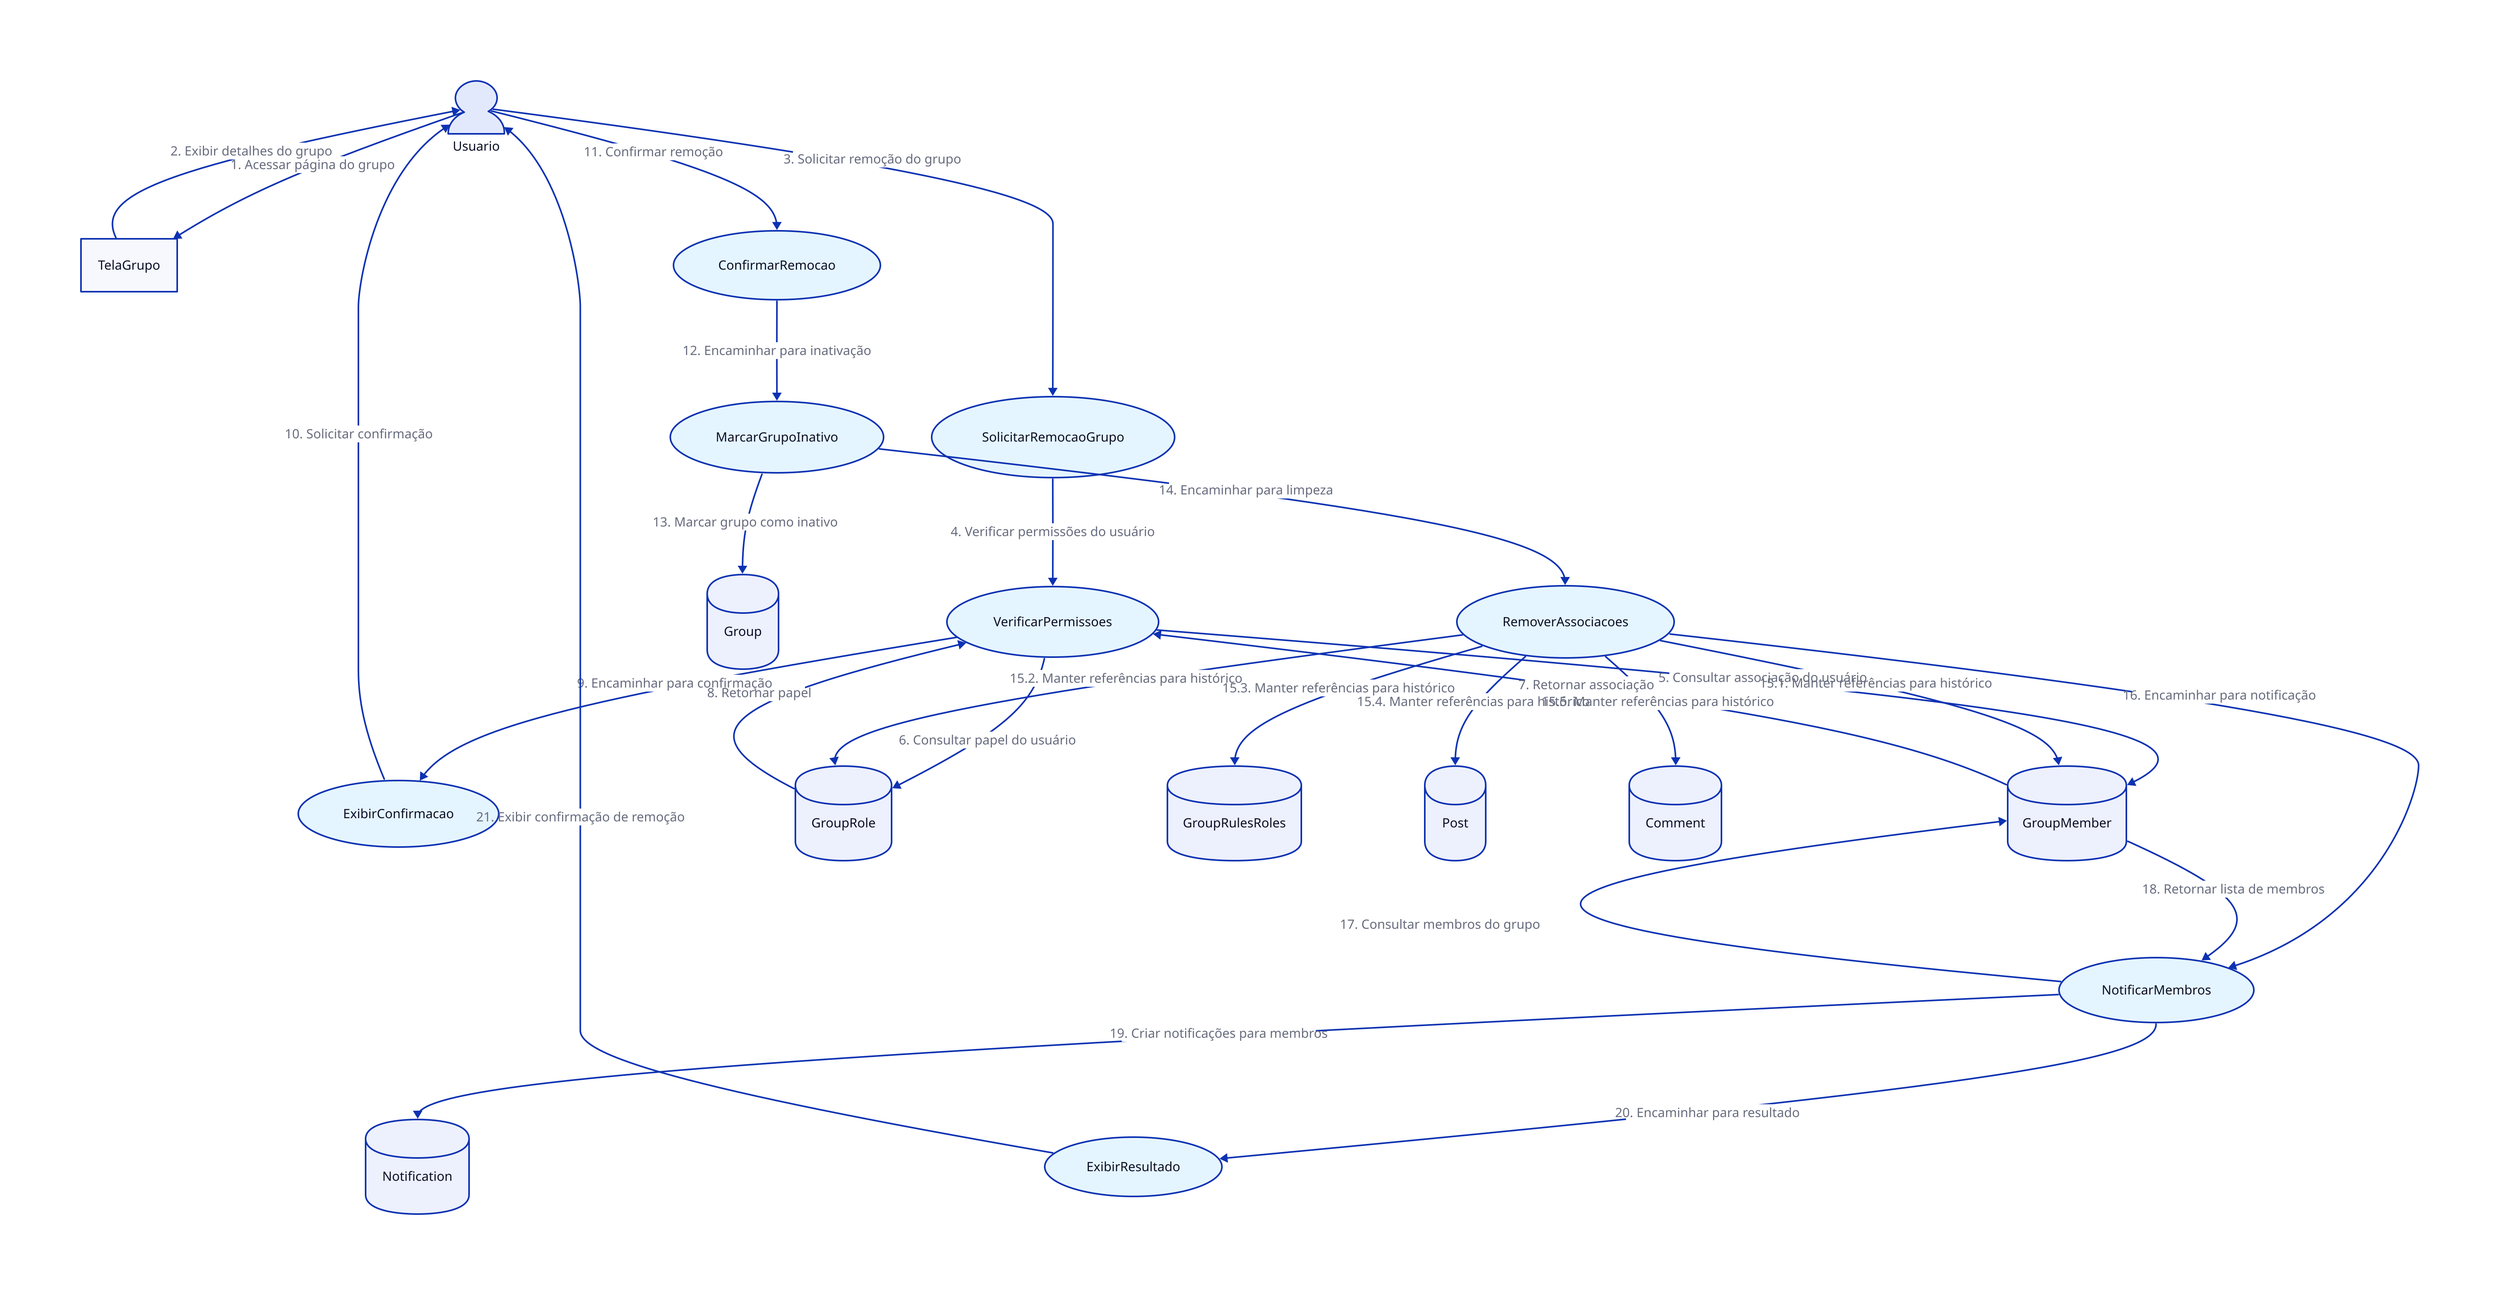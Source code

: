 Usuario: {
  shape: person
}

TelaGrupo: {
  shape: rectangle
}

SolicitarRemocaoGrupo: {
  shape: oval
  style.fill: "#E5F5FF"
}

VerificarPermissoes: {
  shape: oval
  style.fill: "#E5F5FF"
}

ExibirConfirmacao: {
  shape: oval
  style.fill: "#E5F5FF"
}

ConfirmarRemocao: {
  shape: oval
  style.fill: "#E5F5FF"
}

MarcarGrupoInativo: {
  shape: oval
  style.fill: "#E5F5FF"
}

RemoverAssociacoes: {
  shape: oval
  style.fill: "#E5F5FF"
}

NotificarMembros: {
  shape: oval
  style.fill: "#E5F5FF"
}

ExibirResultado: {
  shape: oval
  style.fill: "#E5F5FF"
}

Group: {
  shape: cylinder
}

GroupMember: {
  shape: cylinder
}

GroupRole: {
  shape: cylinder
}

GroupRulesRoles: {
  shape: cylinder
}

Post: {
  shape: cylinder
}

Comment: {
  shape: cylinder
}

Notification: {
  shape: cylinder
}

Usuario -> TelaGrupo: "1. Acessar página do grupo"
TelaGrupo -> Usuario: "2. Exibir detalhes do grupo"
Usuario -> SolicitarRemocaoGrupo: "3. Solicitar remoção do grupo"
SolicitarRemocaoGrupo -> VerificarPermissoes: "4. Verificar permissões do usuário"
VerificarPermissoes -> GroupMember: "5. Consultar associação do usuário"
VerificarPermissoes -> GroupRole: "6. Consultar papel do usuário"
GroupMember -> VerificarPermissoes: "7. Retornar associação"
GroupRole -> VerificarPermissoes: "8. Retornar papel"
VerificarPermissoes -> ExibirConfirmacao: "9. Encaminhar para confirmação"
ExibirConfirmacao -> Usuario: "10. Solicitar confirmação"
Usuario -> ConfirmarRemocao: "11. Confirmar remoção"
ConfirmarRemocao -> MarcarGrupoInativo: "12. Encaminhar para inativação"
MarcarGrupoInativo -> Group: "13. Marcar grupo como inativo"
MarcarGrupoInativo -> RemoverAssociacoes: "14. Encaminhar para limpeza"
RemoverAssociacoes -> GroupMember: "15.1. Manter referências para histórico"
RemoverAssociacoes -> GroupRole: "15.2. Manter referências para histórico"
RemoverAssociacoes -> GroupRulesRoles: "15.3. Manter referências para histórico"
RemoverAssociacoes -> Post: "15.4. Manter referências para histórico"
RemoverAssociacoes -> Comment: "15.5. Manter referências para histórico"
RemoverAssociacoes -> NotificarMembros: "16. Encaminhar para notificação"
NotificarMembros -> GroupMember: "17. Consultar membros do grupo"
GroupMember -> NotificarMembros: "18. Retornar lista de membros"
NotificarMembros -> Notification: "19. Criar notificações para membros"
NotificarMembros -> ExibirResultado: "20. Encaminhar para resultado"
ExibirResultado -> Usuario: "21. Exibir confirmação de remoção"
